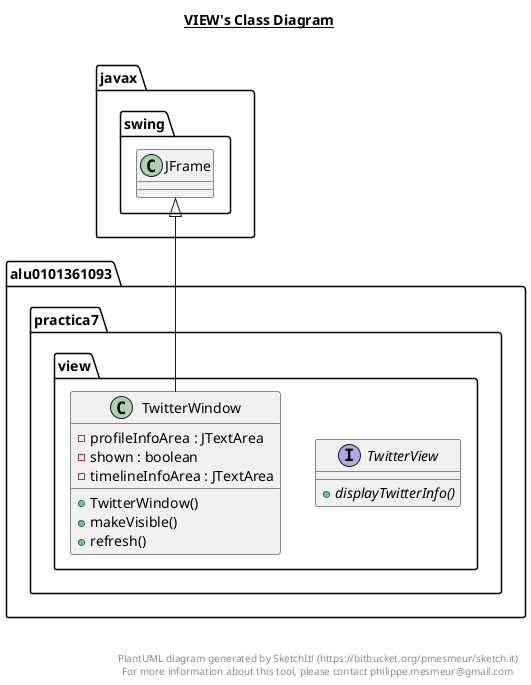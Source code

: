 @startuml

title __VIEW's Class Diagram__\n

  namespace alu0101361093.practica7.view {
    interface alu0101361093.practica7.view.TwitterView {
        {abstract} + displayTwitterInfo()
    }
  }
  

  namespace alu0101361093.practica7.view {
    class alu0101361093.practica7.view.TwitterWindow {
        - profileInfoArea : JTextArea
        - shown : boolean
        - timelineInfoArea : JTextArea
        + TwitterWindow()
        + makeVisible()
        + refresh()
    }
  }
  

  alu0101361093.practica7.view.TwitterWindow -up-|> javax.swing.JFrame


right footer


PlantUML diagram generated by SketchIt! (https://bitbucket.org/pmesmeur/sketch.it)
For more information about this tool, please contact philippe.mesmeur@gmail.com
endfooter

@enduml
